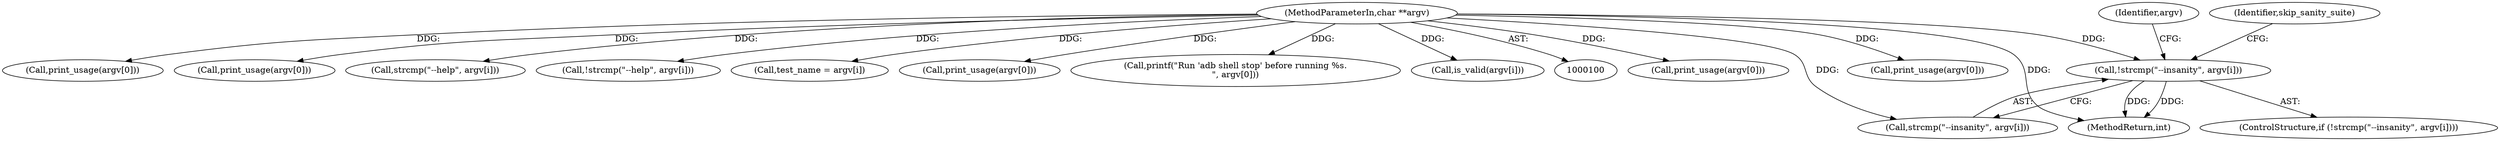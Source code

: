 digraph "0_Android_37c88107679d36c419572732b4af6e18bb2f7dce_5@API" {
"1000138" [label="(Call,!strcmp(\"--insanity\", argv[i]))"];
"1000102" [label="(MethodParameterIn,char **argv)"];
"1000102" [label="(MethodParameterIn,char **argv)"];
"1000206" [label="(Call,print_usage(argv[0]))"];
"1000138" [label="(Call,!strcmp(\"--insanity\", argv[i]))"];
"1000503" [label="(MethodReturn,int)"];
"1000172" [label="(Call,print_usage(argv[0]))"];
"1000139" [label="(Call,strcmp(\"--insanity\", argv[i]))"];
"1000131" [label="(Call,print_usage(argv[0]))"];
"1000158" [label="(Call,print_usage(argv[0]))"];
"1000125" [label="(Call,strcmp(\"--help\", argv[i]))"];
"1000124" [label="(Call,!strcmp(\"--help\", argv[i]))"];
"1000137" [label="(ControlStructure,if (!strcmp(\"--insanity\", argv[i])))"];
"1000179" [label="(Call,test_name = argv[i])"];
"1000146" [label="(Identifier,skip_sanity_suite)"];
"1000254" [label="(Call,print_usage(argv[0]))"];
"1000153" [label="(Identifier,argv)"];
"1000187" [label="(Call,printf(\"Run 'adb shell stop' before running %s.\n\", argv[0]))"];
"1000151" [label="(Call,is_valid(argv[i]))"];
"1000138" -> "1000137"  [label="AST: "];
"1000138" -> "1000139"  [label="CFG: "];
"1000139" -> "1000138"  [label="AST: "];
"1000146" -> "1000138"  [label="CFG: "];
"1000153" -> "1000138"  [label="CFG: "];
"1000138" -> "1000503"  [label="DDG: "];
"1000138" -> "1000503"  [label="DDG: "];
"1000102" -> "1000138"  [label="DDG: "];
"1000102" -> "1000100"  [label="AST: "];
"1000102" -> "1000503"  [label="DDG: "];
"1000102" -> "1000124"  [label="DDG: "];
"1000102" -> "1000125"  [label="DDG: "];
"1000102" -> "1000131"  [label="DDG: "];
"1000102" -> "1000139"  [label="DDG: "];
"1000102" -> "1000151"  [label="DDG: "];
"1000102" -> "1000158"  [label="DDG: "];
"1000102" -> "1000172"  [label="DDG: "];
"1000102" -> "1000179"  [label="DDG: "];
"1000102" -> "1000187"  [label="DDG: "];
"1000102" -> "1000206"  [label="DDG: "];
"1000102" -> "1000254"  [label="DDG: "];
}
